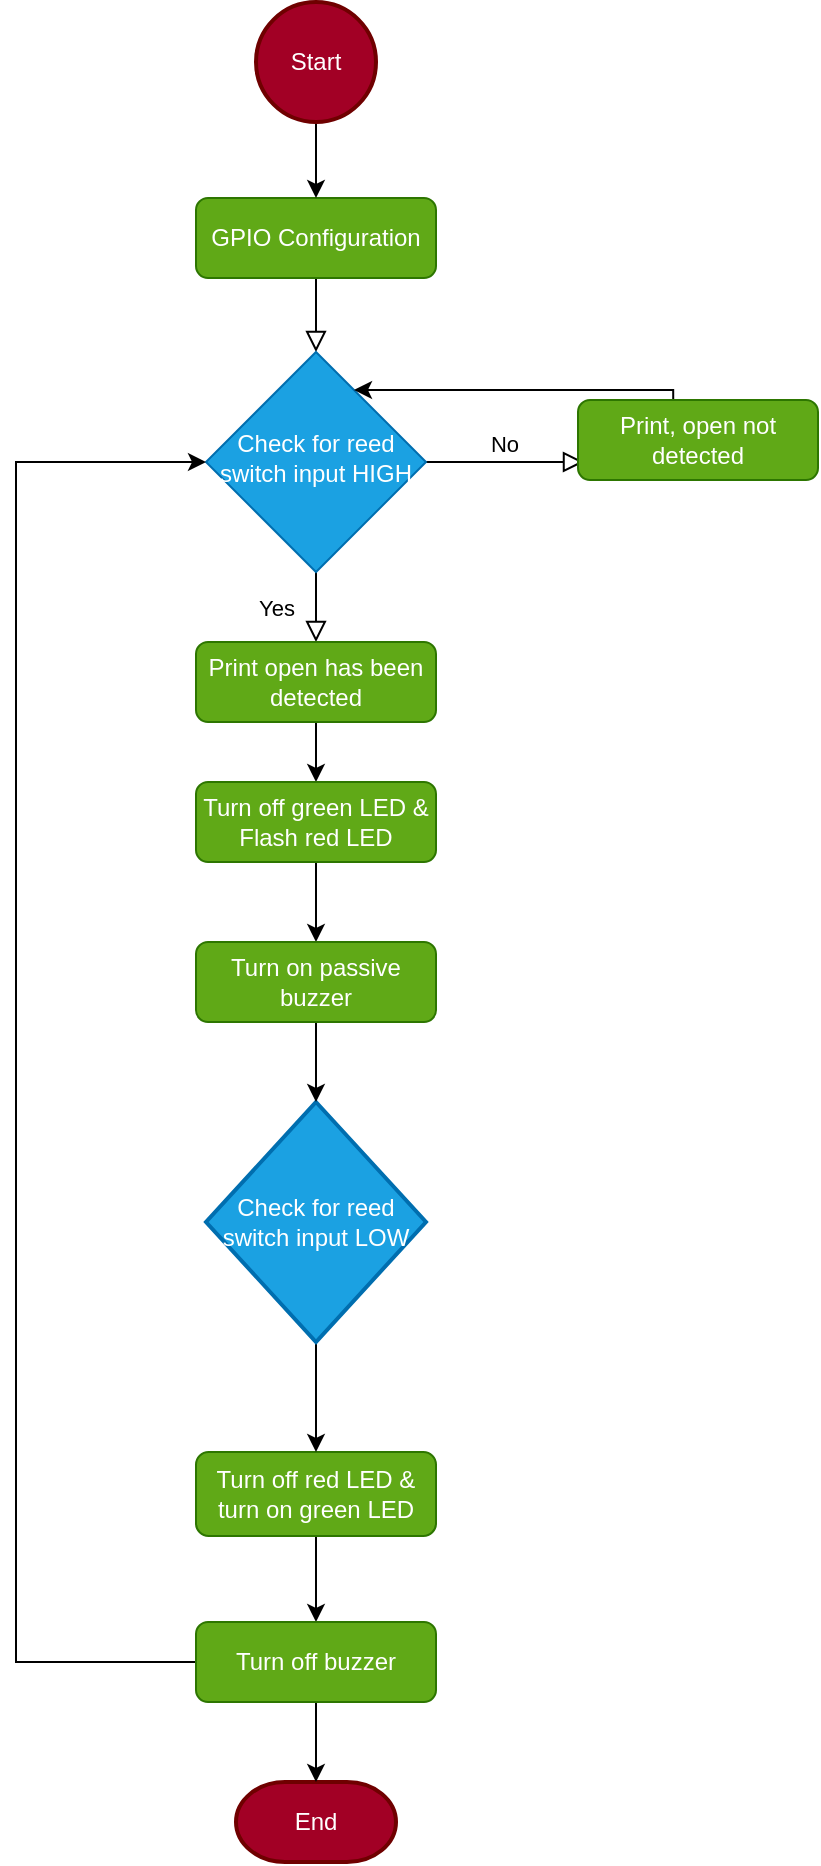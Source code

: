 <mxfile version="28.2.5">
  <diagram id="C5RBs43oDa-KdzZeNtuy" name="Page-1">
    <mxGraphModel dx="1775" dy="1145" grid="1" gridSize="10" guides="1" tooltips="1" connect="1" arrows="1" fold="1" page="1" pageScale="1" pageWidth="827" pageHeight="1169" background="light-dark(#FFFFFF,#000000)" math="0" shadow="0">
      <root>
        <mxCell id="WIyWlLk6GJQsqaUBKTNV-0" />
        <mxCell id="WIyWlLk6GJQsqaUBKTNV-1" parent="WIyWlLk6GJQsqaUBKTNV-0" />
        <mxCell id="WIyWlLk6GJQsqaUBKTNV-2" value="" style="rounded=0;html=1;jettySize=auto;orthogonalLoop=1;fontSize=11;endArrow=block;endFill=0;endSize=8;strokeWidth=1;shadow=0;labelBackgroundColor=none;edgeStyle=orthogonalEdgeStyle;" parent="WIyWlLk6GJQsqaUBKTNV-1" source="WIyWlLk6GJQsqaUBKTNV-3" target="WIyWlLk6GJQsqaUBKTNV-6" edge="1">
          <mxGeometry relative="1" as="geometry" />
        </mxCell>
        <mxCell id="WIyWlLk6GJQsqaUBKTNV-3" value="GPIO Configuration" style="rounded=1;whiteSpace=wrap;html=1;fontSize=12;glass=0;strokeWidth=1;shadow=0;fillColor=light-dark(#60A917,#99FF99);strokeColor=#2D7600;fontColor=#ffffff;" parent="WIyWlLk6GJQsqaUBKTNV-1" vertex="1">
          <mxGeometry x="350" y="178" width="120" height="40" as="geometry" />
        </mxCell>
        <mxCell id="WIyWlLk6GJQsqaUBKTNV-4" value="Yes" style="rounded=0;html=1;jettySize=auto;orthogonalLoop=1;fontSize=11;endArrow=block;endFill=0;endSize=8;strokeWidth=1;shadow=0;labelBackgroundColor=none;edgeStyle=orthogonalEdgeStyle;entryX=0.5;entryY=0;entryDx=0;entryDy=0;" parent="WIyWlLk6GJQsqaUBKTNV-1" source="WIyWlLk6GJQsqaUBKTNV-6" target="WIyWlLk6GJQsqaUBKTNV-11" edge="1">
          <mxGeometry y="20" relative="1" as="geometry">
            <mxPoint as="offset" />
            <mxPoint x="410" y="418" as="targetPoint" />
          </mxGeometry>
        </mxCell>
        <mxCell id="WIyWlLk6GJQsqaUBKTNV-5" value="No" style="edgeStyle=orthogonalEdgeStyle;rounded=0;html=1;jettySize=auto;orthogonalLoop=1;fontSize=11;endArrow=block;endFill=0;endSize=8;strokeWidth=1;shadow=0;labelBackgroundColor=none;" parent="WIyWlLk6GJQsqaUBKTNV-1" source="WIyWlLk6GJQsqaUBKTNV-6" edge="1">
          <mxGeometry y="10" relative="1" as="geometry">
            <mxPoint as="offset" />
            <mxPoint x="544.0" y="310" as="targetPoint" />
          </mxGeometry>
        </mxCell>
        <mxCell id="WIyWlLk6GJQsqaUBKTNV-6" value="Check for reed switch input HIGH" style="rhombus;whiteSpace=wrap;html=1;shadow=0;fontFamily=Helvetica;fontSize=12;align=center;strokeWidth=1;spacing=6;spacingTop=-4;fillColor=#1ba1e2;fontColor=#ffffff;strokeColor=#006EAF;" parent="WIyWlLk6GJQsqaUBKTNV-1" vertex="1">
          <mxGeometry x="355" y="255" width="110" height="110" as="geometry" />
        </mxCell>
        <mxCell id="5WwLhmn80GlYCbZ5LbVR-0" style="edgeStyle=orthogonalEdgeStyle;rounded=0;orthogonalLoop=1;jettySize=auto;html=1;exitX=0.372;exitY=0.055;exitDx=0;exitDy=0;exitPerimeter=0;" edge="1" parent="WIyWlLk6GJQsqaUBKTNV-1" target="WIyWlLk6GJQsqaUBKTNV-6">
          <mxGeometry relative="1" as="geometry">
            <mxPoint x="430" y="318" as="targetPoint" />
            <mxPoint x="588.64" y="292.2" as="sourcePoint" />
            <Array as="points">
              <mxPoint x="555" y="274" />
              <mxPoint x="435" y="274" />
            </Array>
          </mxGeometry>
        </mxCell>
        <mxCell id="WIyWlLk6GJQsqaUBKTNV-7" value="Print, open not detected" style="rounded=1;whiteSpace=wrap;html=1;fontSize=12;glass=0;strokeWidth=1;shadow=0;fillColor=light-dark(#60A917,#99FF99);fontColor=#ffffff;strokeColor=#2D7600;" parent="WIyWlLk6GJQsqaUBKTNV-1" vertex="1">
          <mxGeometry x="541" y="279" width="120" height="40" as="geometry" />
        </mxCell>
        <mxCell id="5WwLhmn80GlYCbZ5LbVR-2" style="edgeStyle=orthogonalEdgeStyle;rounded=0;orthogonalLoop=1;jettySize=auto;html=1;exitX=0.5;exitY=1;exitDx=0;exitDy=0;entryX=0.5;entryY=0;entryDx=0;entryDy=0;" edge="1" parent="WIyWlLk6GJQsqaUBKTNV-1" source="WIyWlLk6GJQsqaUBKTNV-11" target="WIyWlLk6GJQsqaUBKTNV-12">
          <mxGeometry relative="1" as="geometry" />
        </mxCell>
        <mxCell id="WIyWlLk6GJQsqaUBKTNV-11" value="Print open has been detected" style="rounded=1;whiteSpace=wrap;html=1;fontSize=12;glass=0;strokeWidth=1;shadow=0;fillColor=light-dark(#60A917,#99FF99);fontColor=#ffffff;strokeColor=#2D7600;" parent="WIyWlLk6GJQsqaUBKTNV-1" vertex="1">
          <mxGeometry x="350" y="400" width="120" height="40" as="geometry" />
        </mxCell>
        <mxCell id="5WwLhmn80GlYCbZ5LbVR-3" style="edgeStyle=orthogonalEdgeStyle;rounded=0;orthogonalLoop=1;jettySize=auto;html=1;exitX=0.5;exitY=1;exitDx=0;exitDy=0;entryX=0.5;entryY=0;entryDx=0;entryDy=0;entryPerimeter=0;" edge="1" parent="WIyWlLk6GJQsqaUBKTNV-1" source="WIyWlLk6GJQsqaUBKTNV-12" target="5WwLhmn80GlYCbZ5LbVR-14">
          <mxGeometry relative="1" as="geometry">
            <mxPoint x="410" y="560" as="targetPoint" />
            <Array as="points" />
          </mxGeometry>
        </mxCell>
        <mxCell id="WIyWlLk6GJQsqaUBKTNV-12" value="Turn off green LED &amp;amp; Flash red LED" style="rounded=1;whiteSpace=wrap;html=1;fontSize=12;glass=0;strokeWidth=1;shadow=0;fillColor=light-dark(#60A917,#99FF99);fontColor=#ffffff;strokeColor=#2D7600;" parent="WIyWlLk6GJQsqaUBKTNV-1" vertex="1">
          <mxGeometry x="350" y="470" width="120" height="40" as="geometry" />
        </mxCell>
        <mxCell id="5WwLhmn80GlYCbZ5LbVR-18" style="edgeStyle=orthogonalEdgeStyle;rounded=0;orthogonalLoop=1;jettySize=auto;html=1;entryX=0.5;entryY=0;entryDx=0;entryDy=0;" edge="1" parent="WIyWlLk6GJQsqaUBKTNV-1" source="5WwLhmn80GlYCbZ5LbVR-4" target="5WwLhmn80GlYCbZ5LbVR-17">
          <mxGeometry relative="1" as="geometry" />
        </mxCell>
        <mxCell id="5WwLhmn80GlYCbZ5LbVR-4" value="Turn off red LED &amp;amp; turn on green LED" style="rounded=1;whiteSpace=wrap;html=1;fillColor=light-dark(#60A917,#99FF99);fontColor=#ffffff;strokeColor=#2D7600;" vertex="1" parent="WIyWlLk6GJQsqaUBKTNV-1">
          <mxGeometry x="350" y="805" width="120" height="42" as="geometry" />
        </mxCell>
        <mxCell id="5WwLhmn80GlYCbZ5LbVR-11" style="edgeStyle=orthogonalEdgeStyle;rounded=0;orthogonalLoop=1;jettySize=auto;html=1;entryX=0.5;entryY=0;entryDx=0;entryDy=0;" edge="1" parent="WIyWlLk6GJQsqaUBKTNV-1" source="5WwLhmn80GlYCbZ5LbVR-7" target="5WwLhmn80GlYCbZ5LbVR-4">
          <mxGeometry relative="1" as="geometry" />
        </mxCell>
        <mxCell id="5WwLhmn80GlYCbZ5LbVR-7" value="Check for reed switch input LOW" style="strokeWidth=2;html=1;shape=mxgraph.flowchart.decision;whiteSpace=wrap;fillColor=#1ba1e2;fontColor=#ffffff;strokeColor=#006EAF;" vertex="1" parent="WIyWlLk6GJQsqaUBKTNV-1">
          <mxGeometry x="355" y="630" width="110" height="120" as="geometry" />
        </mxCell>
        <mxCell id="5WwLhmn80GlYCbZ5LbVR-10" style="edgeStyle=orthogonalEdgeStyle;rounded=0;orthogonalLoop=1;jettySize=auto;html=1;entryX=0.5;entryY=0;entryDx=0;entryDy=0;" edge="1" parent="WIyWlLk6GJQsqaUBKTNV-1" source="5WwLhmn80GlYCbZ5LbVR-9" target="WIyWlLk6GJQsqaUBKTNV-3">
          <mxGeometry relative="1" as="geometry" />
        </mxCell>
        <mxCell id="5WwLhmn80GlYCbZ5LbVR-9" value="Start" style="strokeWidth=2;html=1;shape=mxgraph.flowchart.start_2;whiteSpace=wrap;fillColor=#a20025;strokeColor=#6F0000;fontColor=#ffffff;" vertex="1" parent="WIyWlLk6GJQsqaUBKTNV-1">
          <mxGeometry x="380" y="80" width="60" height="60" as="geometry" />
        </mxCell>
        <mxCell id="5WwLhmn80GlYCbZ5LbVR-13" value="End" style="strokeWidth=2;html=1;shape=mxgraph.flowchart.terminator;whiteSpace=wrap;fillColor=#a20025;fontColor=#ffffff;strokeColor=#6F0000;" vertex="1" parent="WIyWlLk6GJQsqaUBKTNV-1">
          <mxGeometry x="370" y="970" width="80" height="40" as="geometry" />
        </mxCell>
        <mxCell id="5WwLhmn80GlYCbZ5LbVR-16" style="edgeStyle=orthogonalEdgeStyle;rounded=0;orthogonalLoop=1;jettySize=auto;html=1;entryX=0.5;entryY=0;entryDx=0;entryDy=0;entryPerimeter=0;" edge="1" parent="WIyWlLk6GJQsqaUBKTNV-1" source="5WwLhmn80GlYCbZ5LbVR-14" target="5WwLhmn80GlYCbZ5LbVR-7">
          <mxGeometry relative="1" as="geometry">
            <mxPoint x="410" y="640" as="targetPoint" />
          </mxGeometry>
        </mxCell>
        <mxCell id="5WwLhmn80GlYCbZ5LbVR-14" value="Turn on passive buzzer" style="rounded=1;whiteSpace=wrap;html=1;fontSize=12;glass=0;strokeWidth=1;shadow=0;fillColor=light-dark(#60A917,#99FF99);fontColor=#ffffff;strokeColor=#2D7600;" vertex="1" parent="WIyWlLk6GJQsqaUBKTNV-1">
          <mxGeometry x="350" y="550" width="120" height="40" as="geometry" />
        </mxCell>
        <mxCell id="5WwLhmn80GlYCbZ5LbVR-19" style="edgeStyle=orthogonalEdgeStyle;rounded=0;orthogonalLoop=1;jettySize=auto;html=1;" edge="1" parent="WIyWlLk6GJQsqaUBKTNV-1" source="5WwLhmn80GlYCbZ5LbVR-17" target="5WwLhmn80GlYCbZ5LbVR-13">
          <mxGeometry relative="1" as="geometry" />
        </mxCell>
        <mxCell id="5WwLhmn80GlYCbZ5LbVR-20" style="edgeStyle=orthogonalEdgeStyle;rounded=0;orthogonalLoop=1;jettySize=auto;html=1;entryX=0;entryY=0.5;entryDx=0;entryDy=0;" edge="1" parent="WIyWlLk6GJQsqaUBKTNV-1" source="5WwLhmn80GlYCbZ5LbVR-17" target="WIyWlLk6GJQsqaUBKTNV-6">
          <mxGeometry relative="1" as="geometry">
            <mxPoint x="350" y="310" as="targetPoint" />
            <Array as="points">
              <mxPoint x="260" y="910" />
              <mxPoint x="260" y="310" />
            </Array>
          </mxGeometry>
        </mxCell>
        <mxCell id="5WwLhmn80GlYCbZ5LbVR-17" value="Turn off buzzer" style="rounded=1;whiteSpace=wrap;html=1;fontSize=12;glass=0;strokeWidth=1;shadow=0;fillColor=light-dark(#60A917,#99FF99);fontColor=#ffffff;strokeColor=#2D7600;" vertex="1" parent="WIyWlLk6GJQsqaUBKTNV-1">
          <mxGeometry x="350" y="890" width="120" height="40" as="geometry" />
        </mxCell>
      </root>
    </mxGraphModel>
  </diagram>
</mxfile>
